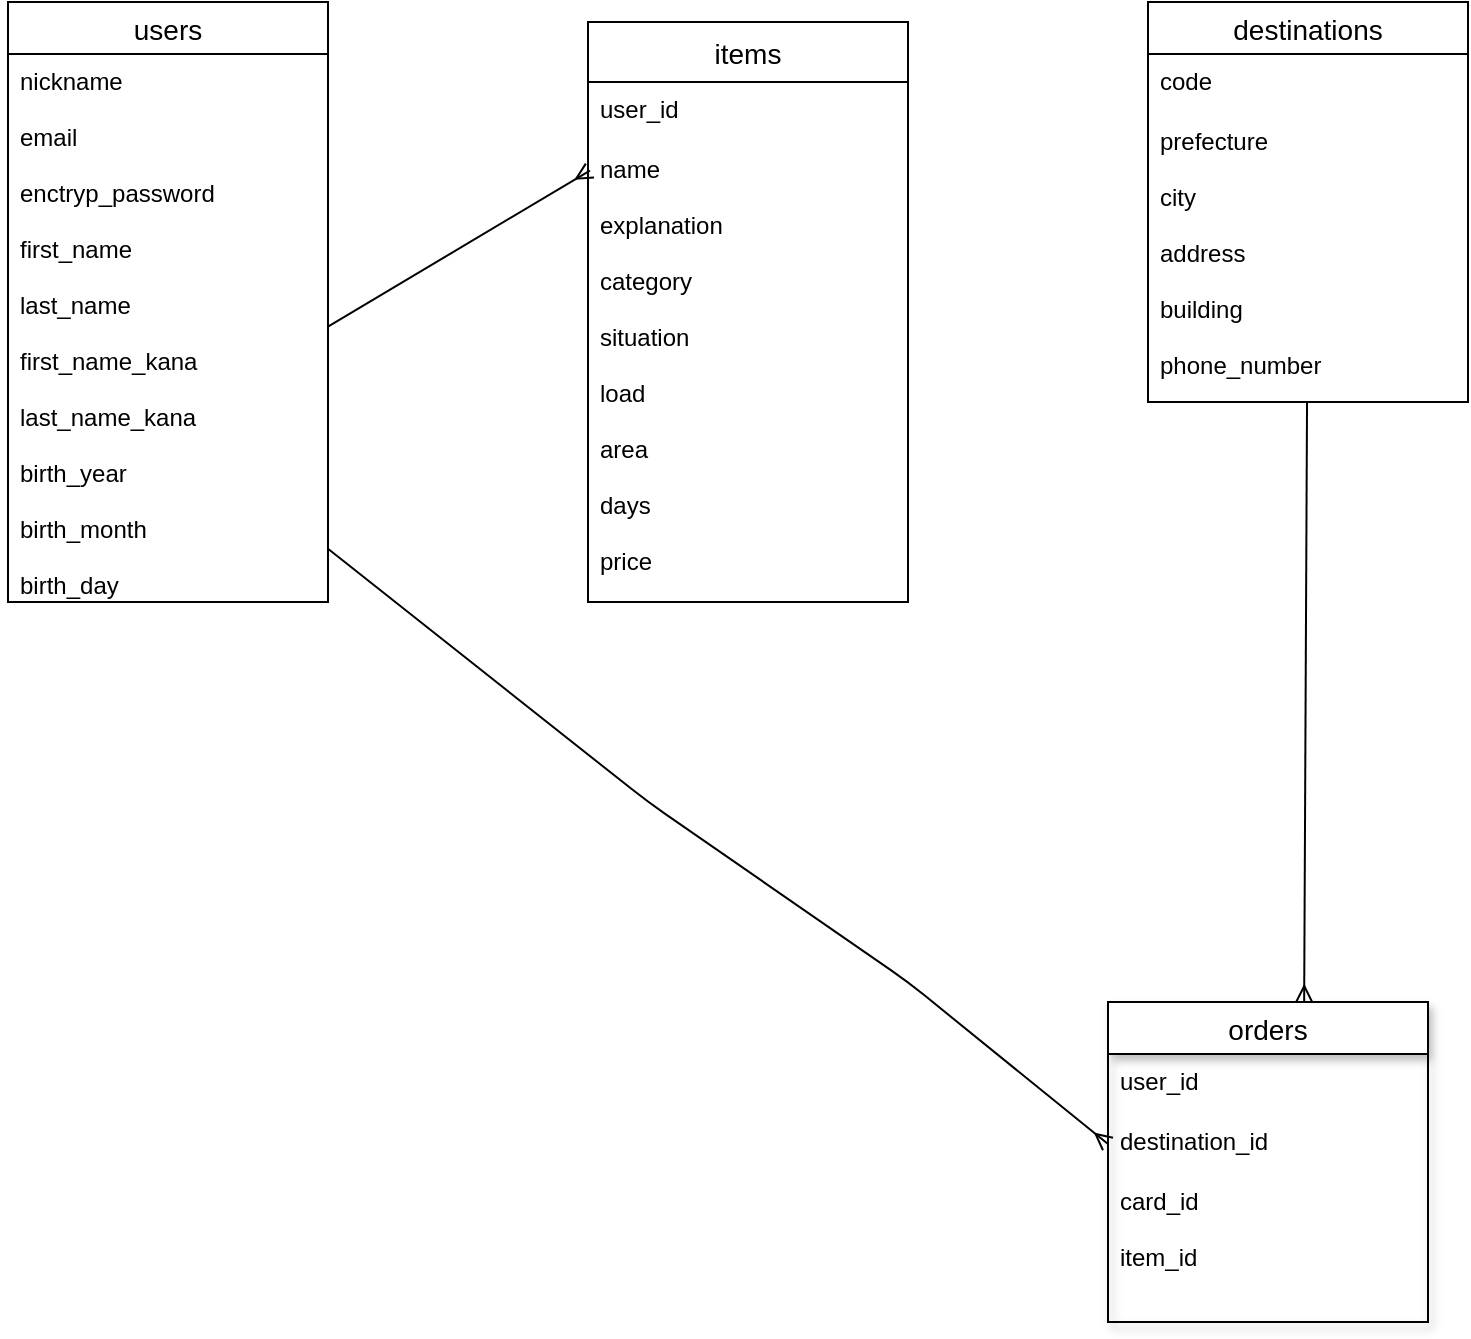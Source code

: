 <mxfile>
    <diagram id="iowjSUc7p3-GVDxhiji9" name="ページ1">
        <mxGraphModel dx="860" dy="567" grid="1" gridSize="10" guides="1" tooltips="1" connect="1" arrows="1" fold="1" page="1" pageScale="1" pageWidth="827" pageHeight="1169" math="0" shadow="0">
            <root>
                <mxCell id="0"/>
                <mxCell id="1" parent="0"/>
                <mxCell id="2" value="users" style="swimlane;fontStyle=0;childLayout=stackLayout;horizontal=1;startSize=26;horizontalStack=0;resizeParent=1;resizeParentMax=0;resizeLast=0;collapsible=1;marginBottom=0;align=center;fontSize=14;" vertex="1" parent="1">
                    <mxGeometry x="10" y="20" width="160" height="300" as="geometry"/>
                </mxCell>
                <mxCell id="3" value="nickname&#10;&#10;email&#10;&#10;enctryp_password&#10;&#10;" style="text;strokeColor=none;fillColor=none;spacingLeft=4;spacingRight=4;overflow=hidden;rotatable=0;points=[[0,0.5],[1,0.5]];portConstraint=eastwest;fontSize=12;shadow=1;" vertex="1" parent="2">
                    <mxGeometry y="26" width="160" height="274" as="geometry"/>
                </mxCell>
                <mxCell id="74" style="edgeStyle=none;html=1;entryX=0.613;entryY=0;entryDx=0;entryDy=0;entryPerimeter=0;endArrow=ERmany;endFill=0;" edge="1" parent="1" source="6" target="65">
                    <mxGeometry relative="1" as="geometry"/>
                </mxCell>
                <mxCell id="6" value="destinations" style="swimlane;fontStyle=0;childLayout=stackLayout;horizontal=1;startSize=26;horizontalStack=0;resizeParent=1;resizeParentMax=0;resizeLast=0;collapsible=1;marginBottom=0;align=center;fontSize=14;" vertex="1" parent="1">
                    <mxGeometry x="580" y="20" width="160" height="200" as="geometry"/>
                </mxCell>
                <mxCell id="8" value="code&#10;&#10;" style="text;strokeColor=none;fillColor=none;spacingLeft=4;spacingRight=4;overflow=hidden;rotatable=0;points=[[0,0.5],[1,0.5]];portConstraint=eastwest;fontSize=12;" vertex="1" parent="6">
                    <mxGeometry y="26" width="160" height="30" as="geometry"/>
                </mxCell>
                <mxCell id="9" value="prefecture&#10;&#10;city&#10;&#10;address&#10;&#10;building&#10;&#10;phone_number" style="text;strokeColor=none;fillColor=none;spacingLeft=4;spacingRight=4;overflow=hidden;rotatable=0;points=[[0,0.5],[1,0.5]];portConstraint=eastwest;fontSize=12;" vertex="1" parent="6">
                    <mxGeometry y="56" width="160" height="144" as="geometry"/>
                </mxCell>
                <mxCell id="10" value="items" style="swimlane;fontStyle=0;childLayout=stackLayout;horizontal=1;startSize=30;horizontalStack=0;resizeParent=1;resizeParentMax=0;resizeLast=0;collapsible=1;marginBottom=0;align=center;fontSize=14;" vertex="1" parent="1">
                    <mxGeometry x="300" y="30" width="160" height="290" as="geometry"/>
                </mxCell>
                <mxCell id="12" value="user_id" style="text;strokeColor=none;fillColor=none;spacingLeft=4;spacingRight=4;overflow=hidden;rotatable=0;points=[[0,0.5],[1,0.5]];portConstraint=eastwest;fontSize=12;" vertex="1" parent="10">
                    <mxGeometry y="30" width="160" height="30" as="geometry"/>
                </mxCell>
                <mxCell id="13" value="name&#10;&#10;explanation&#10;&#10;category&#10;&#10;situation&#10;&#10;load&#10;&#10;area&#10;&#10;days&#10;&#10;price" style="text;strokeColor=none;fillColor=none;spacingLeft=4;spacingRight=4;overflow=hidden;rotatable=0;points=[[0,0.5],[1,0.5]];portConstraint=eastwest;fontSize=12;" vertex="1" parent="10">
                    <mxGeometry y="60" width="160" height="230" as="geometry"/>
                </mxCell>
                <mxCell id="51" style="edgeStyle=none;html=1;entryX=0.006;entryY=0.062;entryDx=0;entryDy=0;entryPerimeter=0;endArrow=ERmany;endFill=0;" edge="1" parent="1" source="5" target="13">
                    <mxGeometry relative="1" as="geometry"/>
                </mxCell>
                <mxCell id="5" value="first_name&#10;&#10;last_name&#10;&#10;first_name_kana&#10;&#10;last_name_kana&#10;&#10;birth_year&#10;&#10;birth_month&#10;　&#10;birth_day" style="text;strokeColor=none;fillColor=none;spacingLeft=4;spacingRight=4;overflow=hidden;rotatable=0;points=[[0,0.5],[1,0.5]];portConstraint=eastwest;fontSize=12;" vertex="1" parent="1">
                    <mxGeometry x="10" y="130" width="160" height="200" as="geometry"/>
                </mxCell>
                <mxCell id="65" value="orders" style="swimlane;fontStyle=0;childLayout=stackLayout;horizontal=1;startSize=26;horizontalStack=0;resizeParent=1;resizeParentMax=0;resizeLast=0;collapsible=1;marginBottom=0;align=center;fontSize=14;shadow=1;" vertex="1" parent="1">
                    <mxGeometry x="560" y="520" width="160" height="160" as="geometry"/>
                </mxCell>
                <mxCell id="66" value="user_id" style="text;strokeColor=none;fillColor=none;spacingLeft=4;spacingRight=4;overflow=hidden;rotatable=0;points=[[0,0.5],[1,0.5]];portConstraint=eastwest;fontSize=12;shadow=1;" vertex="1" parent="65">
                    <mxGeometry y="26" width="160" height="30" as="geometry"/>
                </mxCell>
                <mxCell id="67" value="destination_id" style="text;strokeColor=none;fillColor=none;spacingLeft=4;spacingRight=4;overflow=hidden;rotatable=0;points=[[0,0.5],[1,0.5]];portConstraint=eastwest;fontSize=12;shadow=1;" vertex="1" parent="65">
                    <mxGeometry y="56" width="160" height="30" as="geometry"/>
                </mxCell>
                <mxCell id="68" value="card_id&#10;&#10;item_id" style="text;strokeColor=none;fillColor=none;spacingLeft=4;spacingRight=4;overflow=hidden;rotatable=0;points=[[0,0.5],[1,0.5]];portConstraint=eastwest;fontSize=12;shadow=1;" vertex="1" parent="65">
                    <mxGeometry y="86" width="160" height="74" as="geometry"/>
                </mxCell>
                <mxCell id="70" style="edgeStyle=none;html=1;endArrow=ERmany;endFill=0;entryX=0;entryY=0.5;entryDx=0;entryDy=0;" edge="1" parent="1" source="5" target="67">
                    <mxGeometry relative="1" as="geometry">
                        <mxPoint x="138.484" y="470" as="sourcePoint"/>
                        <mxPoint x="540" y="570" as="targetPoint"/>
                        <Array as="points">
                            <mxPoint x="330" y="420"/>
                            <mxPoint x="460" y="510"/>
                        </Array>
                    </mxGeometry>
                </mxCell>
            </root>
        </mxGraphModel>
    </diagram>
</mxfile>